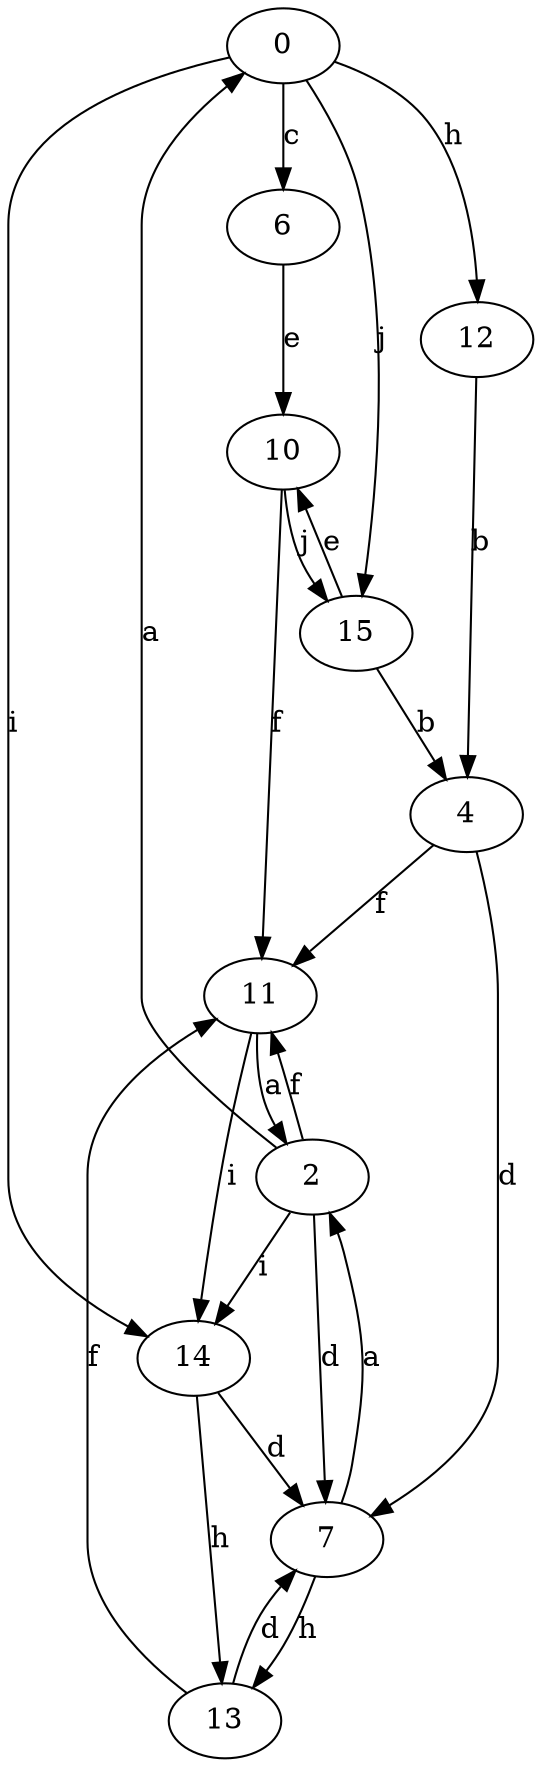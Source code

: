 strict digraph  {
0;
2;
4;
6;
7;
10;
11;
12;
13;
14;
15;
0 -> 6  [label=c];
0 -> 12  [label=h];
0 -> 14  [label=i];
0 -> 15  [label=j];
2 -> 0  [label=a];
2 -> 7  [label=d];
2 -> 11  [label=f];
2 -> 14  [label=i];
4 -> 7  [label=d];
4 -> 11  [label=f];
6 -> 10  [label=e];
7 -> 2  [label=a];
7 -> 13  [label=h];
10 -> 11  [label=f];
10 -> 15  [label=j];
11 -> 2  [label=a];
11 -> 14  [label=i];
12 -> 4  [label=b];
13 -> 7  [label=d];
13 -> 11  [label=f];
14 -> 7  [label=d];
14 -> 13  [label=h];
15 -> 4  [label=b];
15 -> 10  [label=e];
}

